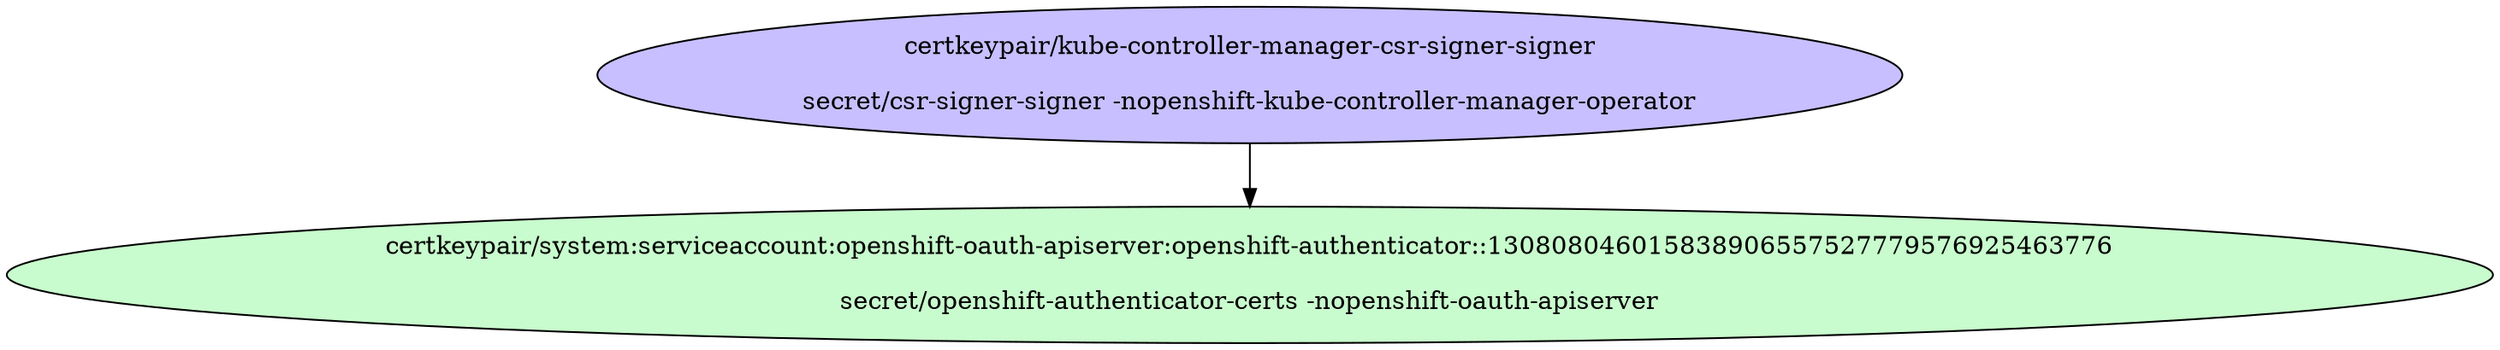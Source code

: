 digraph "Local Certificate" {
  // Node definitions.
  0 [
    label="certkeypair/kube-controller-manager-csr-signer-signer\n\nsecret/csr-signer-signer -nopenshift-kube-controller-manager-operator\n"
    style=filled
    fillcolor="#c7bfff"
  ];
  10 [
    label="certkeypair/system:serviceaccount:openshift-oauth-apiserver:openshift-authenticator::130808046015838906557527779576925463776\n\nsecret/openshift-authenticator-certs -nopenshift-oauth-apiserver\n"
    style=filled
    fillcolor="#c8fbcd"
  ];

  // Edge definitions.
  0 -> 10;
}